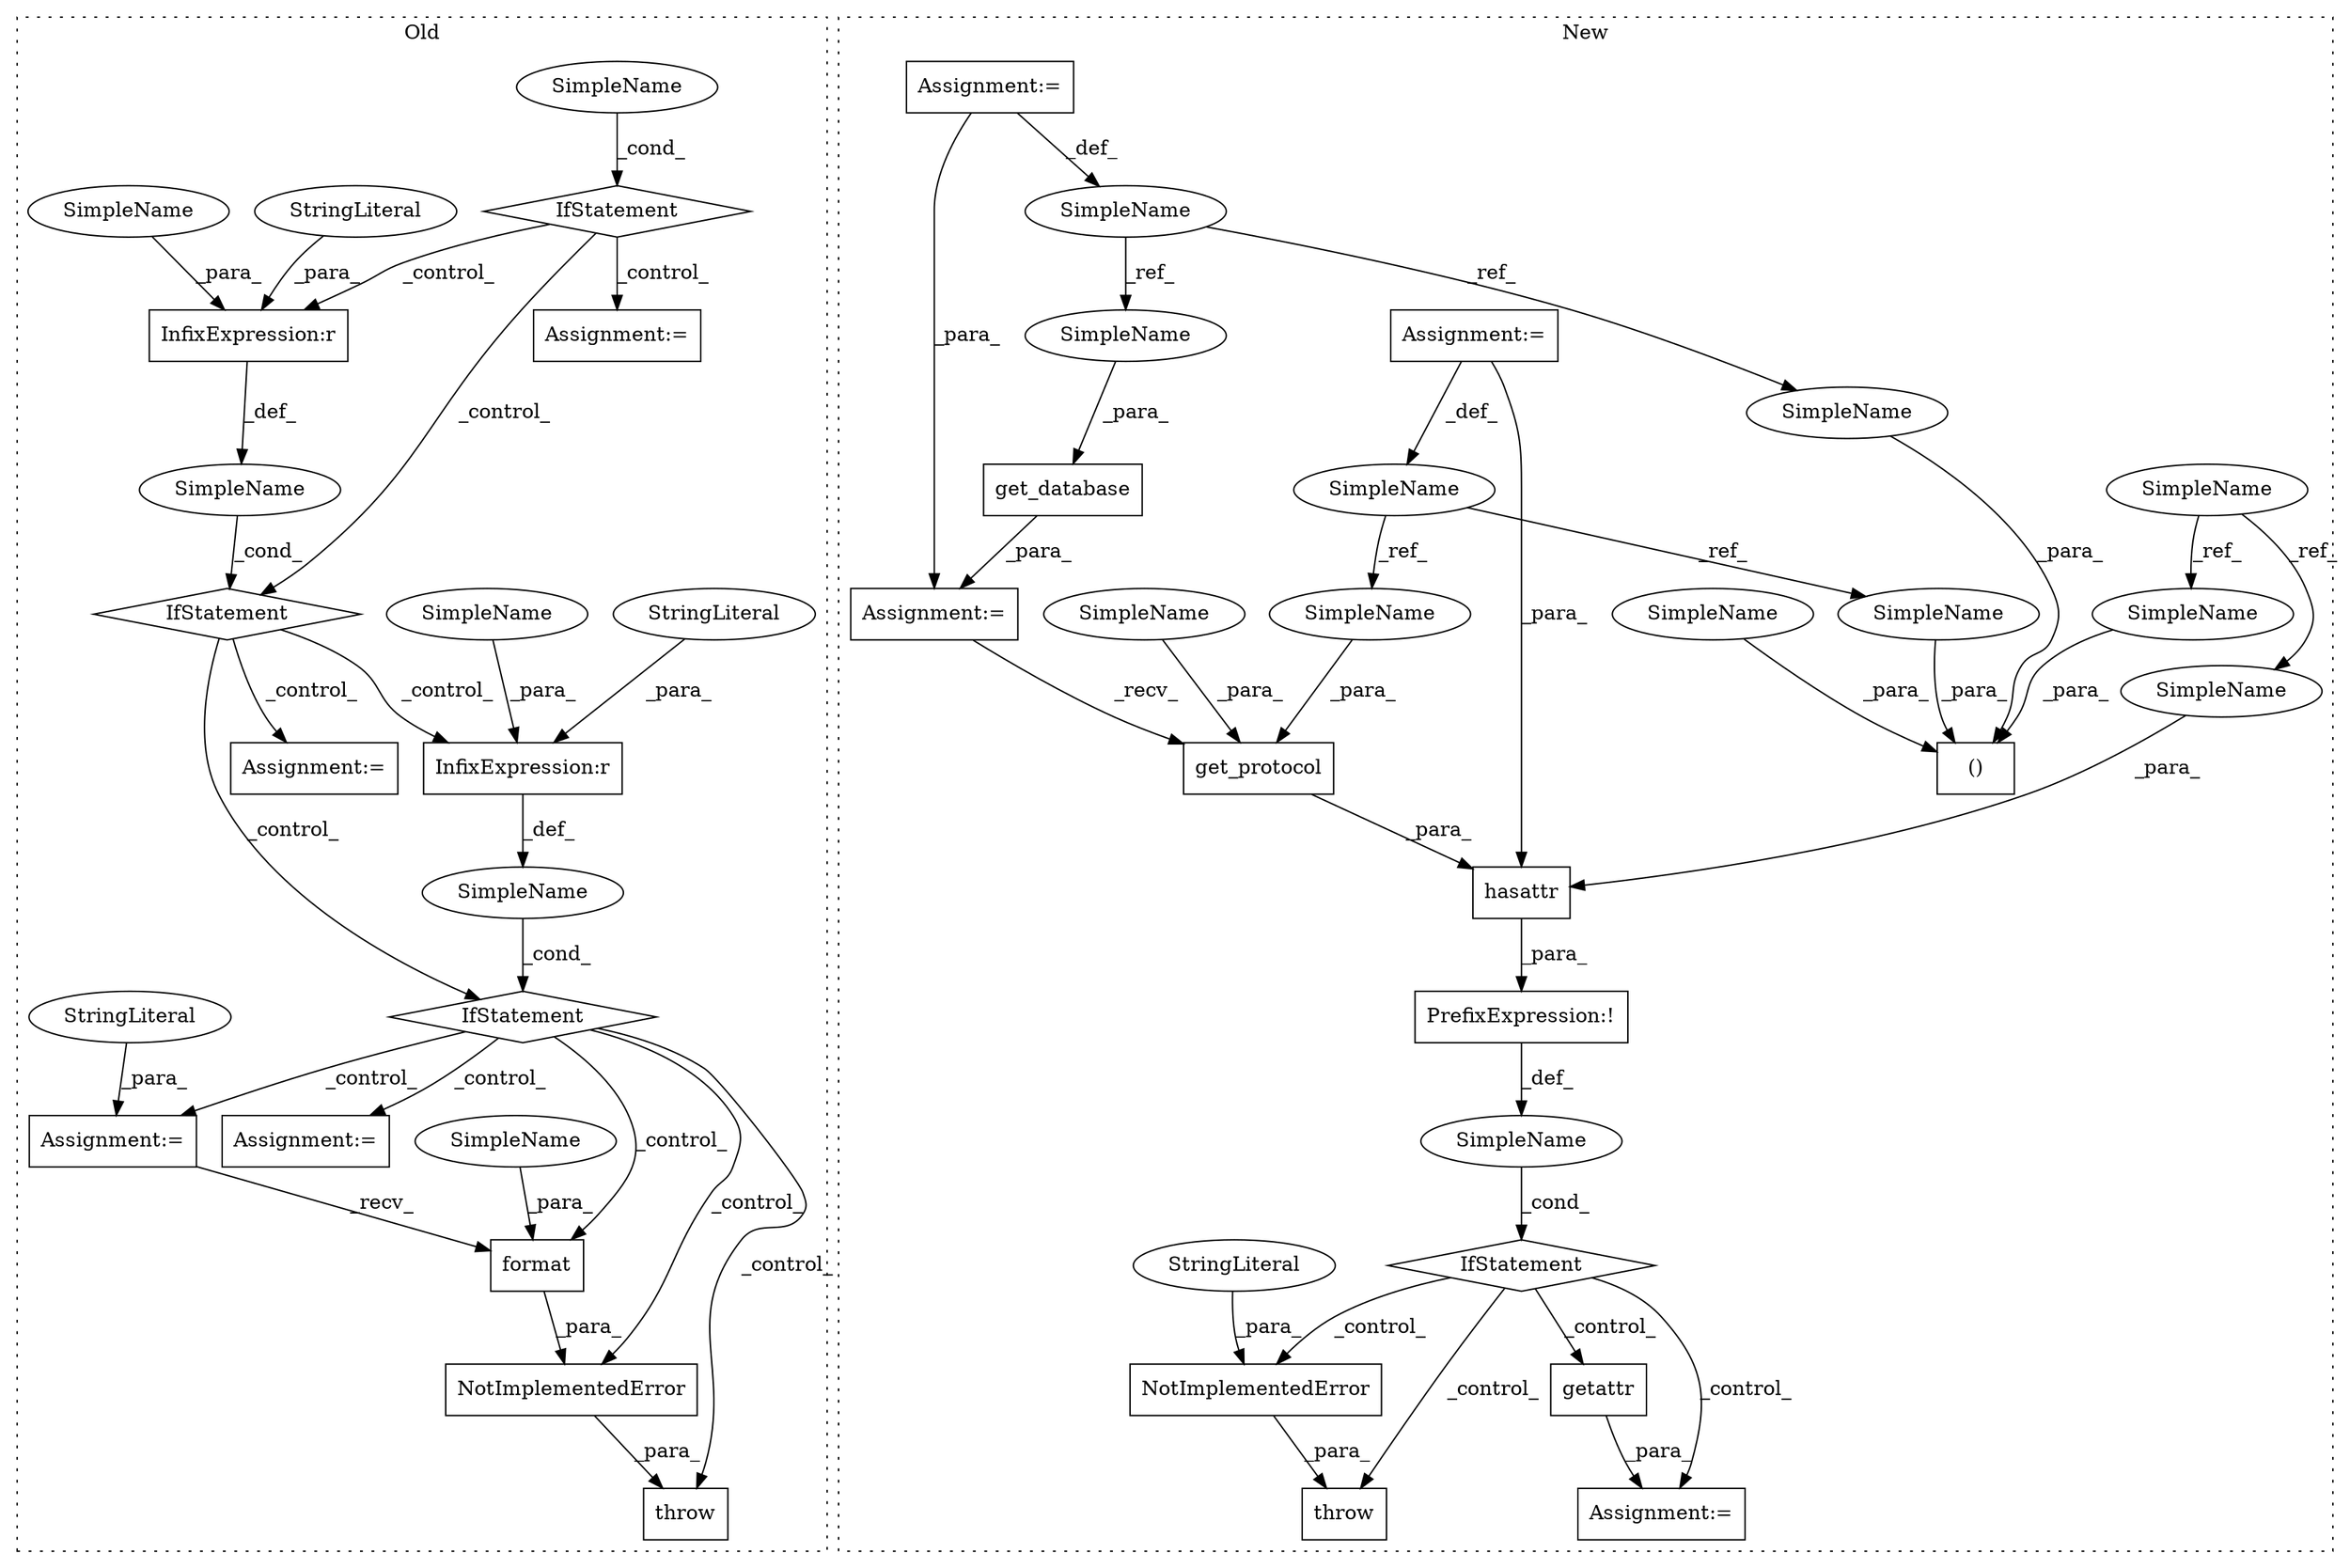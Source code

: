 digraph G {
subgraph cluster0 {
1 [label="IfStatement" a="25" s="4878,4897" l="4,2" shape="diamond"];
3 [label="SimpleName" a="42" s="" l="" shape="ellipse"];
4 [label="Assignment:=" a="7" s="5049" l="1" shape="box"];
5 [label="StringLiteral" a="45" s="5050" l="46" shape="ellipse"];
6 [label="InfixExpression:r" a="27" s="4888" l="4" shape="box"];
11 [label="SimpleName" a="42" s="" l="" shape="ellipse"];
12 [label="throw" a="53" s="5104" l="6" shape="box"];
14 [label="format" a="32" s="5134,5147" l="7,1" shape="box"];
15 [label="SimpleName" a="42" s="" l="" shape="ellipse"];
17 [label="NotImplementedError" a="32" s="5110,5148" l="20,1" shape="box"];
23 [label="InfixExpression:r" a="27" s="4969" l="4" shape="box"];
25 [label="IfStatement" a="25" s="4959,4979" l="4,2" shape="diamond"];
28 [label="StringLiteral" a="45" s="4892" l="5" shape="ellipse"];
29 [label="IfStatement" a="25" s="4793,4814" l="4,2" shape="diamond"];
31 [label="Assignment:=" a="7" s="4838" l="1" shape="box"];
34 [label="Assignment:=" a="7" s="5003" l="1" shape="box"];
35 [label="StringLiteral" a="45" s="4973" l="6" shape="ellipse"];
36 [label="Assignment:=" a="7" s="4921" l="1" shape="box"];
43 [label="SimpleName" a="42" s="5141" l="6" shape="ellipse"];
44 [label="SimpleName" a="42" s="4882" l="6" shape="ellipse"];
45 [label="SimpleName" a="42" s="4963" l="6" shape="ellipse"];
label = "Old";
style="dotted";
}
subgraph cluster1 {
2 [label="get_protocol" a="32" s="4799,4825" l="13,1" shape="box"];
7 [label="Assignment:=" a="7" s="4210" l="4" shape="box"];
8 [label="()" a="106" s="4649" l="59" shape="box"];
9 [label="SimpleName" a="42" s="4345" l="6" shape="ellipse"];
10 [label="hasattr" a="32" s="4837,4860" l="8,1" shape="box"];
13 [label="PrefixExpression:!" a="38" s="4836" l="1" shape="box"];
16 [label="SimpleName" a="42" s="4210" l="4" shape="ellipse"];
18 [label="NotImplementedError" a="32" s="4877,4899" l="20,1" shape="box"];
19 [label="SimpleName" a="42" s="" l="" shape="ellipse"];
20 [label="throw" a="53" s="4871" l="6" shape="box"];
21 [label="getattr" a="32" s="4927" l="9" shape="box"];
22 [label="get_database" a="32" s="4743,4774" l="13,1" shape="box"];
24 [label="SimpleName" a="42" s="4361" l="2" shape="ellipse"];
26 [label="IfStatement" a="25" s="4832,4861" l="4,2" shape="diamond"];
27 [label="Assignment:=" a="7" s="4926" l="1" shape="box"];
30 [label="StringLiteral" a="45" s="4897" l="2" shape="ellipse"];
32 [label="Assignment:=" a="7" s="4361" l="2" shape="box"];
33 [label="Assignment:=" a="7" s="4742" l="1" shape="box"];
37 [label="SimpleName" a="42" s="4854" l="6" shape="ellipse"];
38 [label="SimpleName" a="42" s="4702" l="6" shape="ellipse"];
39 [label="SimpleName" a="42" s="4664" l="4" shape="ellipse"];
40 [label="SimpleName" a="42" s="4812" l="4" shape="ellipse"];
41 [label="SimpleName" a="42" s="4756" l="2" shape="ellipse"];
42 [label="SimpleName" a="42" s="4649" l="2" shape="ellipse"];
46 [label="SimpleName" a="42" s="4817" l="8" shape="ellipse"];
47 [label="SimpleName" a="42" s="4681" l="8" shape="ellipse"];
label = "New";
style="dotted";
}
1 -> 23 [label="_control_"];
1 -> 25 [label="_control_"];
1 -> 36 [label="_control_"];
2 -> 10 [label="_para_"];
3 -> 1 [label="_cond_"];
4 -> 14 [label="_recv_"];
5 -> 4 [label="_para_"];
6 -> 3 [label="_def_"];
7 -> 16 [label="_def_"];
7 -> 10 [label="_para_"];
9 -> 38 [label="_ref_"];
9 -> 37 [label="_ref_"];
10 -> 13 [label="_para_"];
11 -> 25 [label="_cond_"];
13 -> 19 [label="_def_"];
14 -> 17 [label="_para_"];
15 -> 29 [label="_cond_"];
16 -> 39 [label="_ref_"];
16 -> 40 [label="_ref_"];
17 -> 12 [label="_para_"];
18 -> 20 [label="_para_"];
19 -> 26 [label="_cond_"];
21 -> 27 [label="_para_"];
22 -> 33 [label="_para_"];
23 -> 11 [label="_def_"];
24 -> 42 [label="_ref_"];
24 -> 41 [label="_ref_"];
25 -> 4 [label="_control_"];
25 -> 17 [label="_control_"];
25 -> 34 [label="_control_"];
25 -> 14 [label="_control_"];
25 -> 12 [label="_control_"];
26 -> 20 [label="_control_"];
26 -> 21 [label="_control_"];
26 -> 18 [label="_control_"];
26 -> 27 [label="_control_"];
28 -> 6 [label="_para_"];
29 -> 6 [label="_control_"];
29 -> 1 [label="_control_"];
29 -> 31 [label="_control_"];
30 -> 18 [label="_para_"];
32 -> 33 [label="_para_"];
32 -> 24 [label="_def_"];
33 -> 2 [label="_recv_"];
35 -> 23 [label="_para_"];
37 -> 10 [label="_para_"];
38 -> 8 [label="_para_"];
39 -> 8 [label="_para_"];
40 -> 2 [label="_para_"];
41 -> 22 [label="_para_"];
42 -> 8 [label="_para_"];
43 -> 14 [label="_para_"];
44 -> 6 [label="_para_"];
45 -> 23 [label="_para_"];
46 -> 2 [label="_para_"];
47 -> 8 [label="_para_"];
}